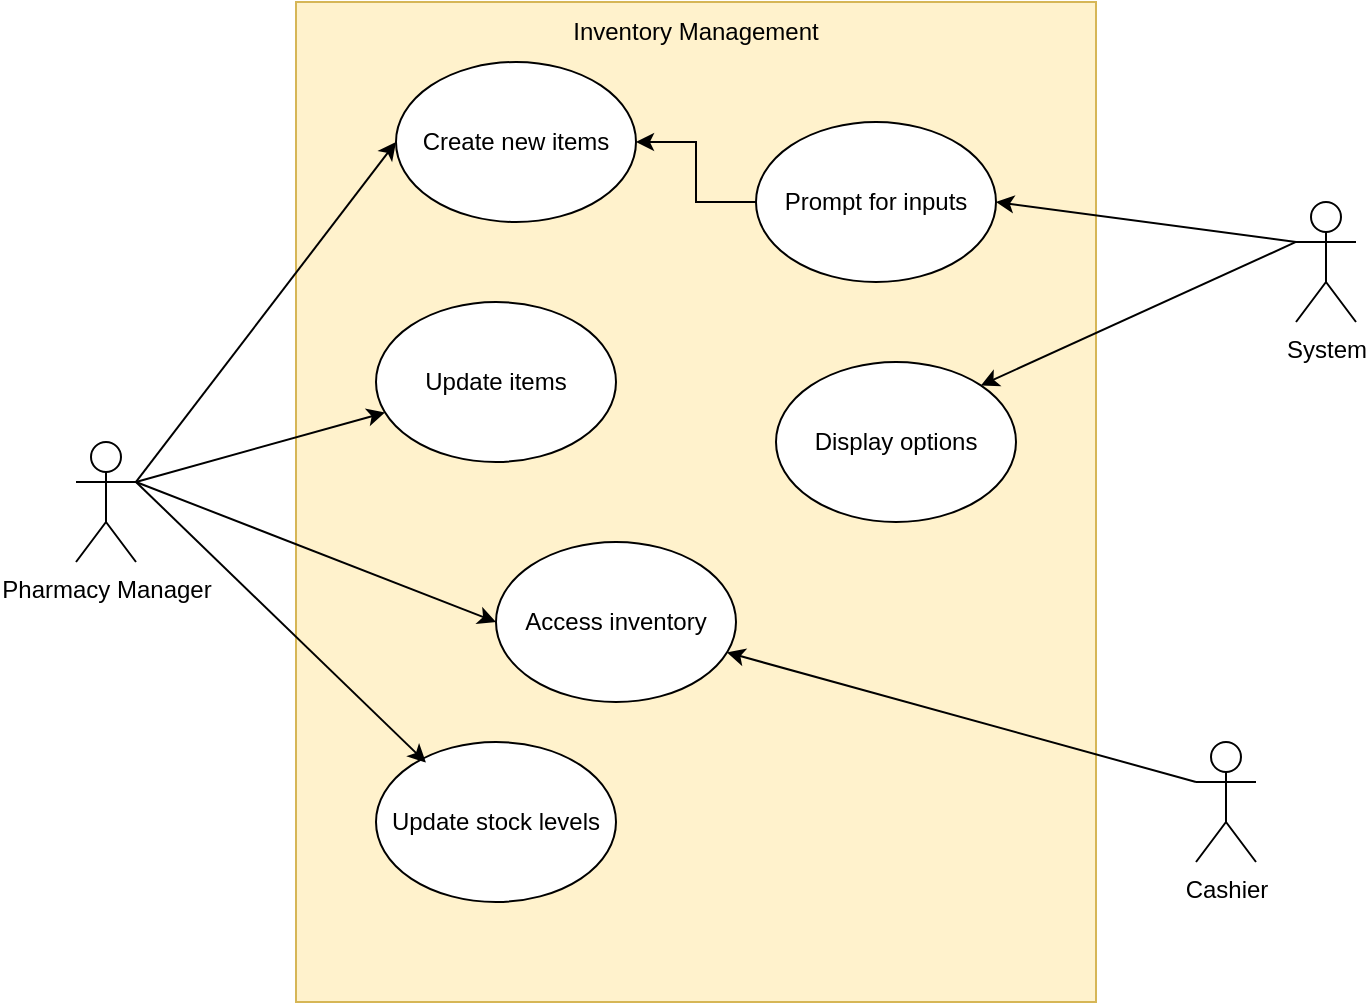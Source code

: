 <mxfile version="24.2.2" type="device">
  <diagram name="Page-1" id="yFC4AOXb4J8iYvleZ_BS">
    <mxGraphModel dx="1224" dy="809" grid="1" gridSize="10" guides="1" tooltips="1" connect="1" arrows="1" fold="1" page="1" pageScale="1" pageWidth="850" pageHeight="1100" math="0" shadow="0">
      <root>
        <mxCell id="0" />
        <mxCell id="1" parent="0" />
        <mxCell id="bpFJwz-h4U5RPvyPPlPt-29" value="" style="rounded=0;whiteSpace=wrap;html=1;fillColor=#fff2cc;strokeColor=#d6b656;" parent="1" vertex="1">
          <mxGeometry x="250" y="30" width="400" height="500" as="geometry" />
        </mxCell>
        <mxCell id="bpFJwz-h4U5RPvyPPlPt-22" style="edgeStyle=none;rounded=0;orthogonalLoop=1;jettySize=auto;html=1;exitX=1;exitY=0.333;exitDx=0;exitDy=0;exitPerimeter=0;entryX=0;entryY=0.5;entryDx=0;entryDy=0;" parent="1" source="bpFJwz-h4U5RPvyPPlPt-3" target="bpFJwz-h4U5RPvyPPlPt-12" edge="1">
          <mxGeometry relative="1" as="geometry" />
        </mxCell>
        <mxCell id="bpFJwz-h4U5RPvyPPlPt-23" style="edgeStyle=none;rounded=0;orthogonalLoop=1;jettySize=auto;html=1;exitX=1;exitY=0.333;exitDx=0;exitDy=0;exitPerimeter=0;entryX=0;entryY=0.5;entryDx=0;entryDy=0;" parent="1" source="bpFJwz-h4U5RPvyPPlPt-3" target="bpFJwz-h4U5RPvyPPlPt-13" edge="1">
          <mxGeometry relative="1" as="geometry" />
        </mxCell>
        <mxCell id="bpFJwz-h4U5RPvyPPlPt-24" style="edgeStyle=none;rounded=0;orthogonalLoop=1;jettySize=auto;html=1;exitX=1;exitY=0.333;exitDx=0;exitDy=0;exitPerimeter=0;" parent="1" source="bpFJwz-h4U5RPvyPPlPt-3" target="bpFJwz-h4U5RPvyPPlPt-14" edge="1">
          <mxGeometry relative="1" as="geometry" />
        </mxCell>
        <mxCell id="bpFJwz-h4U5RPvyPPlPt-3" value="Pharmacy Manager" style="shape=umlActor;verticalLabelPosition=bottom;verticalAlign=top;html=1;outlineConnect=0;" parent="1" vertex="1">
          <mxGeometry x="140" y="250" width="30" height="60" as="geometry" />
        </mxCell>
        <mxCell id="bpFJwz-h4U5RPvyPPlPt-28" style="edgeStyle=none;rounded=0;orthogonalLoop=1;jettySize=auto;html=1;exitX=0;exitY=0.333;exitDx=0;exitDy=0;exitPerimeter=0;" parent="1" source="bpFJwz-h4U5RPvyPPlPt-8" target="bpFJwz-h4U5RPvyPPlPt-12" edge="1">
          <mxGeometry relative="1" as="geometry">
            <mxPoint x="572.426" y="391.716" as="targetPoint" />
          </mxGeometry>
        </mxCell>
        <mxCell id="bpFJwz-h4U5RPvyPPlPt-8" value="Cashier" style="shape=umlActor;verticalLabelPosition=bottom;verticalAlign=top;html=1;outlineConnect=0;" parent="1" vertex="1">
          <mxGeometry x="700" y="400" width="30" height="60" as="geometry" />
        </mxCell>
        <mxCell id="bpFJwz-h4U5RPvyPPlPt-12" value="Access inventory" style="ellipse;whiteSpace=wrap;html=1;" parent="1" vertex="1">
          <mxGeometry x="350" y="300" width="120" height="80" as="geometry" />
        </mxCell>
        <mxCell id="bpFJwz-h4U5RPvyPPlPt-13" value="Create new items" style="ellipse;whiteSpace=wrap;html=1;" parent="1" vertex="1">
          <mxGeometry x="300" y="60" width="120" height="80" as="geometry" />
        </mxCell>
        <mxCell id="bpFJwz-h4U5RPvyPPlPt-14" value="Update items" style="ellipse;whiteSpace=wrap;html=1;" parent="1" vertex="1">
          <mxGeometry x="290" y="180" width="120" height="80" as="geometry" />
        </mxCell>
        <mxCell id="bpFJwz-h4U5RPvyPPlPt-15" value="Update stock levels" style="ellipse;whiteSpace=wrap;html=1;" parent="1" vertex="1">
          <mxGeometry x="290" y="400" width="120" height="80" as="geometry" />
        </mxCell>
        <mxCell id="BtRmZ3w2KKQiGli9AUrO-1" value="" style="edgeStyle=orthogonalEdgeStyle;rounded=0;orthogonalLoop=1;jettySize=auto;html=1;" edge="1" parent="1" source="bpFJwz-h4U5RPvyPPlPt-16" target="bpFJwz-h4U5RPvyPPlPt-13">
          <mxGeometry relative="1" as="geometry" />
        </mxCell>
        <mxCell id="bpFJwz-h4U5RPvyPPlPt-16" value="Prompt for inputs" style="ellipse;whiteSpace=wrap;html=1;" parent="1" vertex="1">
          <mxGeometry x="480" y="90" width="120" height="80" as="geometry" />
        </mxCell>
        <mxCell id="bpFJwz-h4U5RPvyPPlPt-18" value="Display options" style="ellipse;whiteSpace=wrap;html=1;" parent="1" vertex="1">
          <mxGeometry x="490" y="210" width="120" height="80" as="geometry" />
        </mxCell>
        <mxCell id="bpFJwz-h4U5RPvyPPlPt-26" style="edgeStyle=none;rounded=0;orthogonalLoop=1;jettySize=auto;html=1;exitX=0;exitY=0.333;exitDx=0;exitDy=0;exitPerimeter=0;entryX=1;entryY=0.5;entryDx=0;entryDy=0;" parent="1" source="bpFJwz-h4U5RPvyPPlPt-19" target="bpFJwz-h4U5RPvyPPlPt-16" edge="1">
          <mxGeometry relative="1" as="geometry" />
        </mxCell>
        <mxCell id="bpFJwz-h4U5RPvyPPlPt-27" style="edgeStyle=none;rounded=0;orthogonalLoop=1;jettySize=auto;html=1;exitX=0;exitY=0.333;exitDx=0;exitDy=0;exitPerimeter=0;entryX=1;entryY=0;entryDx=0;entryDy=0;" parent="1" source="bpFJwz-h4U5RPvyPPlPt-19" target="bpFJwz-h4U5RPvyPPlPt-18" edge="1">
          <mxGeometry relative="1" as="geometry" />
        </mxCell>
        <mxCell id="bpFJwz-h4U5RPvyPPlPt-19" value="System" style="shape=umlActor;verticalLabelPosition=bottom;verticalAlign=top;html=1;outlineConnect=0;" parent="1" vertex="1">
          <mxGeometry x="750" y="130" width="30" height="60" as="geometry" />
        </mxCell>
        <mxCell id="bpFJwz-h4U5RPvyPPlPt-25" style="edgeStyle=none;rounded=0;orthogonalLoop=1;jettySize=auto;html=1;exitX=1;exitY=0.333;exitDx=0;exitDy=0;exitPerimeter=0;entryX=0.208;entryY=0.128;entryDx=0;entryDy=0;entryPerimeter=0;" parent="1" source="bpFJwz-h4U5RPvyPPlPt-3" target="bpFJwz-h4U5RPvyPPlPt-15" edge="1">
          <mxGeometry relative="1" as="geometry" />
        </mxCell>
        <mxCell id="bpFJwz-h4U5RPvyPPlPt-30" value="Inventory Management" style="text;html=1;align=center;verticalAlign=middle;whiteSpace=wrap;rounded=0;" parent="1" vertex="1">
          <mxGeometry x="385" y="30" width="130" height="30" as="geometry" />
        </mxCell>
      </root>
    </mxGraphModel>
  </diagram>
</mxfile>
